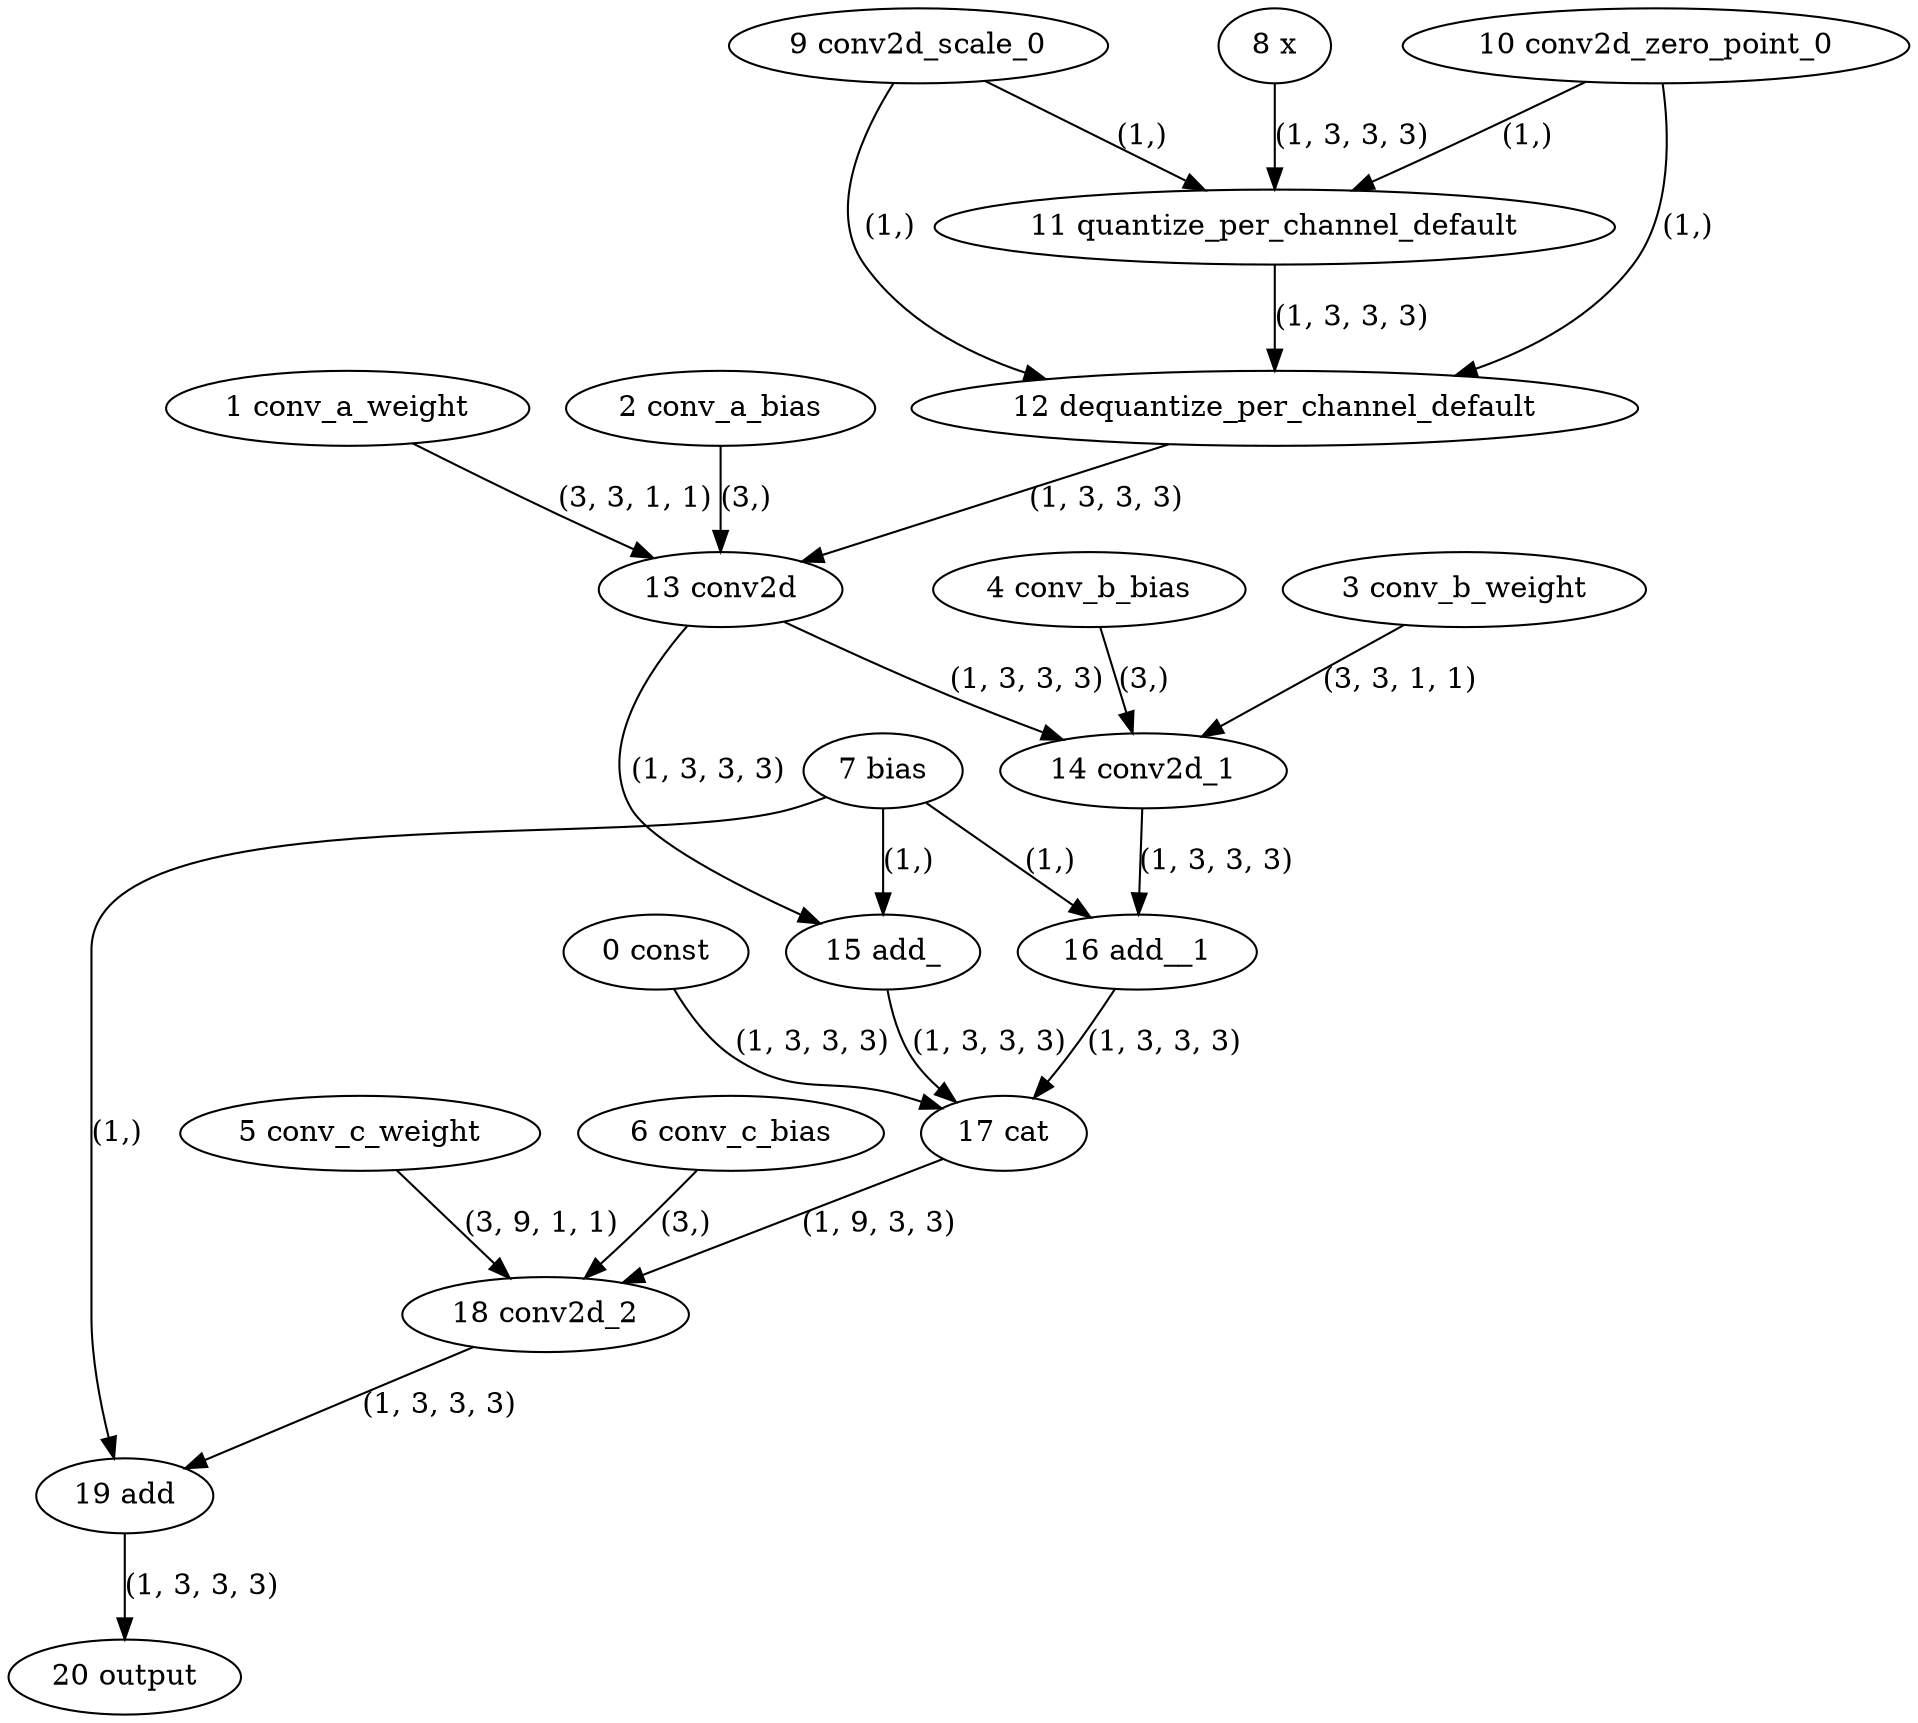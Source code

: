 strict digraph  {
"0 const" [id=0, type=get_attr];
"1 conv_a_weight" [id=1, type=get_attr];
"2 conv_a_bias" [id=2, type=get_attr];
"3 conv_b_weight" [id=3, type=get_attr];
"4 conv_b_bias" [id=4, type=get_attr];
"5 conv_c_weight" [id=5, type=get_attr];
"6 conv_c_bias" [id=6, type=get_attr];
"7 bias" [id=7, type=get_attr];
"8 x" [id=8, type=input];
"9 conv2d_scale_0" [id=9, type=get_attr];
"10 conv2d_zero_point_0" [id=10, type=get_attr];
"11 quantize_per_channel_default" [id=11, type=quantize_per_channel];
"12 dequantize_per_channel_default" [id=12, type=dequantize_per_channel];
"13 conv2d" [id=13, type=conv2d];
"14 conv2d_1" [id=14, type=conv2d];
"15 add_" [id=15, type=add_];
"16 add__1" [id=16, type=add_];
"17 cat" [id=17, type=cat];
"18 conv2d_2" [id=18, type=conv2d];
"19 add" [id=19, type=add];
"20 output" [id=20, type=output];
"0 const" -> "17 cat"  [label="(1, 3, 3, 3)", style=solid];
"1 conv_a_weight" -> "13 conv2d"  [label="(3, 3, 1, 1)", style=solid];
"2 conv_a_bias" -> "13 conv2d"  [label="(3,)", style=solid];
"3 conv_b_weight" -> "14 conv2d_1"  [label="(3, 3, 1, 1)", style=solid];
"4 conv_b_bias" -> "14 conv2d_1"  [label="(3,)", style=solid];
"5 conv_c_weight" -> "18 conv2d_2"  [label="(3, 9, 1, 1)", style=solid];
"6 conv_c_bias" -> "18 conv2d_2"  [label="(3,)", style=solid];
"7 bias" -> "15 add_"  [label="(1,)", style=solid];
"7 bias" -> "16 add__1"  [label="(1,)", style=solid];
"7 bias" -> "19 add"  [label="(1,)", style=solid];
"8 x" -> "11 quantize_per_channel_default"  [label="(1, 3, 3, 3)", style=solid];
"9 conv2d_scale_0" -> "11 quantize_per_channel_default"  [label="(1,)", style=solid];
"9 conv2d_scale_0" -> "12 dequantize_per_channel_default"  [label="(1,)", style=solid];
"10 conv2d_zero_point_0" -> "11 quantize_per_channel_default"  [label="(1,)", style=solid];
"10 conv2d_zero_point_0" -> "12 dequantize_per_channel_default"  [label="(1,)", style=solid];
"11 quantize_per_channel_default" -> "12 dequantize_per_channel_default"  [label="(1, 3, 3, 3)", style=solid];
"12 dequantize_per_channel_default" -> "13 conv2d"  [label="(1, 3, 3, 3)", style=solid];
"13 conv2d" -> "14 conv2d_1"  [label="(1, 3, 3, 3)", style=solid];
"13 conv2d" -> "15 add_"  [label="(1, 3, 3, 3)", style=solid];
"14 conv2d_1" -> "16 add__1"  [label="(1, 3, 3, 3)", style=solid];
"15 add_" -> "17 cat"  [label="(1, 3, 3, 3)", style=solid];
"16 add__1" -> "17 cat"  [label="(1, 3, 3, 3)", style=solid];
"17 cat" -> "18 conv2d_2"  [label="(1, 9, 3, 3)", style=solid];
"18 conv2d_2" -> "19 add"  [label="(1, 3, 3, 3)", style=solid];
"19 add" -> "20 output"  [label="(1, 3, 3, 3)", style=solid];
}
